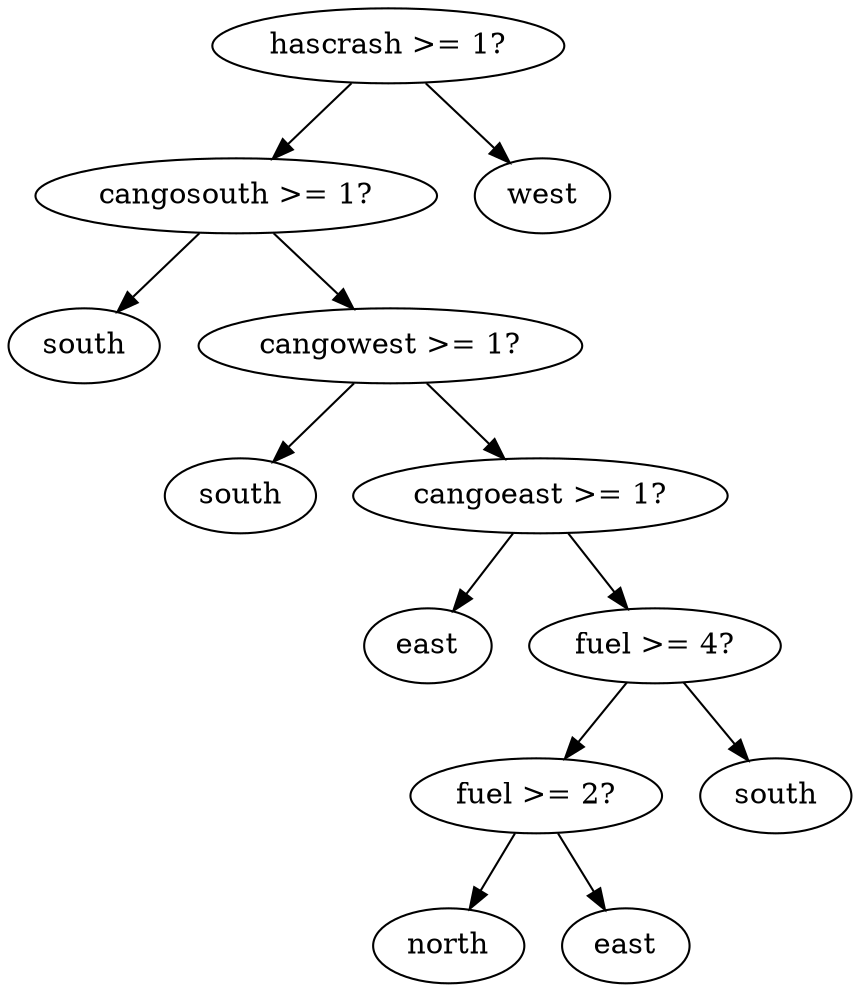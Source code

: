 digraph tree {
    "0x0" [label="hascrash >= 1?"];
    "0x1" [label="cangosouth >= 1?"];
    "0x2" [label="south"];
    "0x3" [label="cangowest >= 1?"];
    "0x4" [label="south"];
    "0x5" [label="cangoeast >= 1?"];
    "0x6" [label="east"];
    "0x7" [label="fuel >= 4?"];
    "0x8" [label="fuel >= 2?"];
    "0x9" [label="north"];
    "0xa" [label="east"];
    "0xb" [label="south"];
    "0xc" [label="west"];
    "0x0" -> "0x1";
    "0x0" -> "0xc";
    "0x1" -> "0x2";
    "0x1" -> "0x3";
    "0x3" -> "0x4";
    "0x3" -> "0x5";
    "0x5" -> "0x6";
    "0x5" -> "0x7";
    "0x7" -> "0x8";
    "0x7" -> "0xb";
    "0x8" -> "0x9";
    "0x8" -> "0xa";
}
